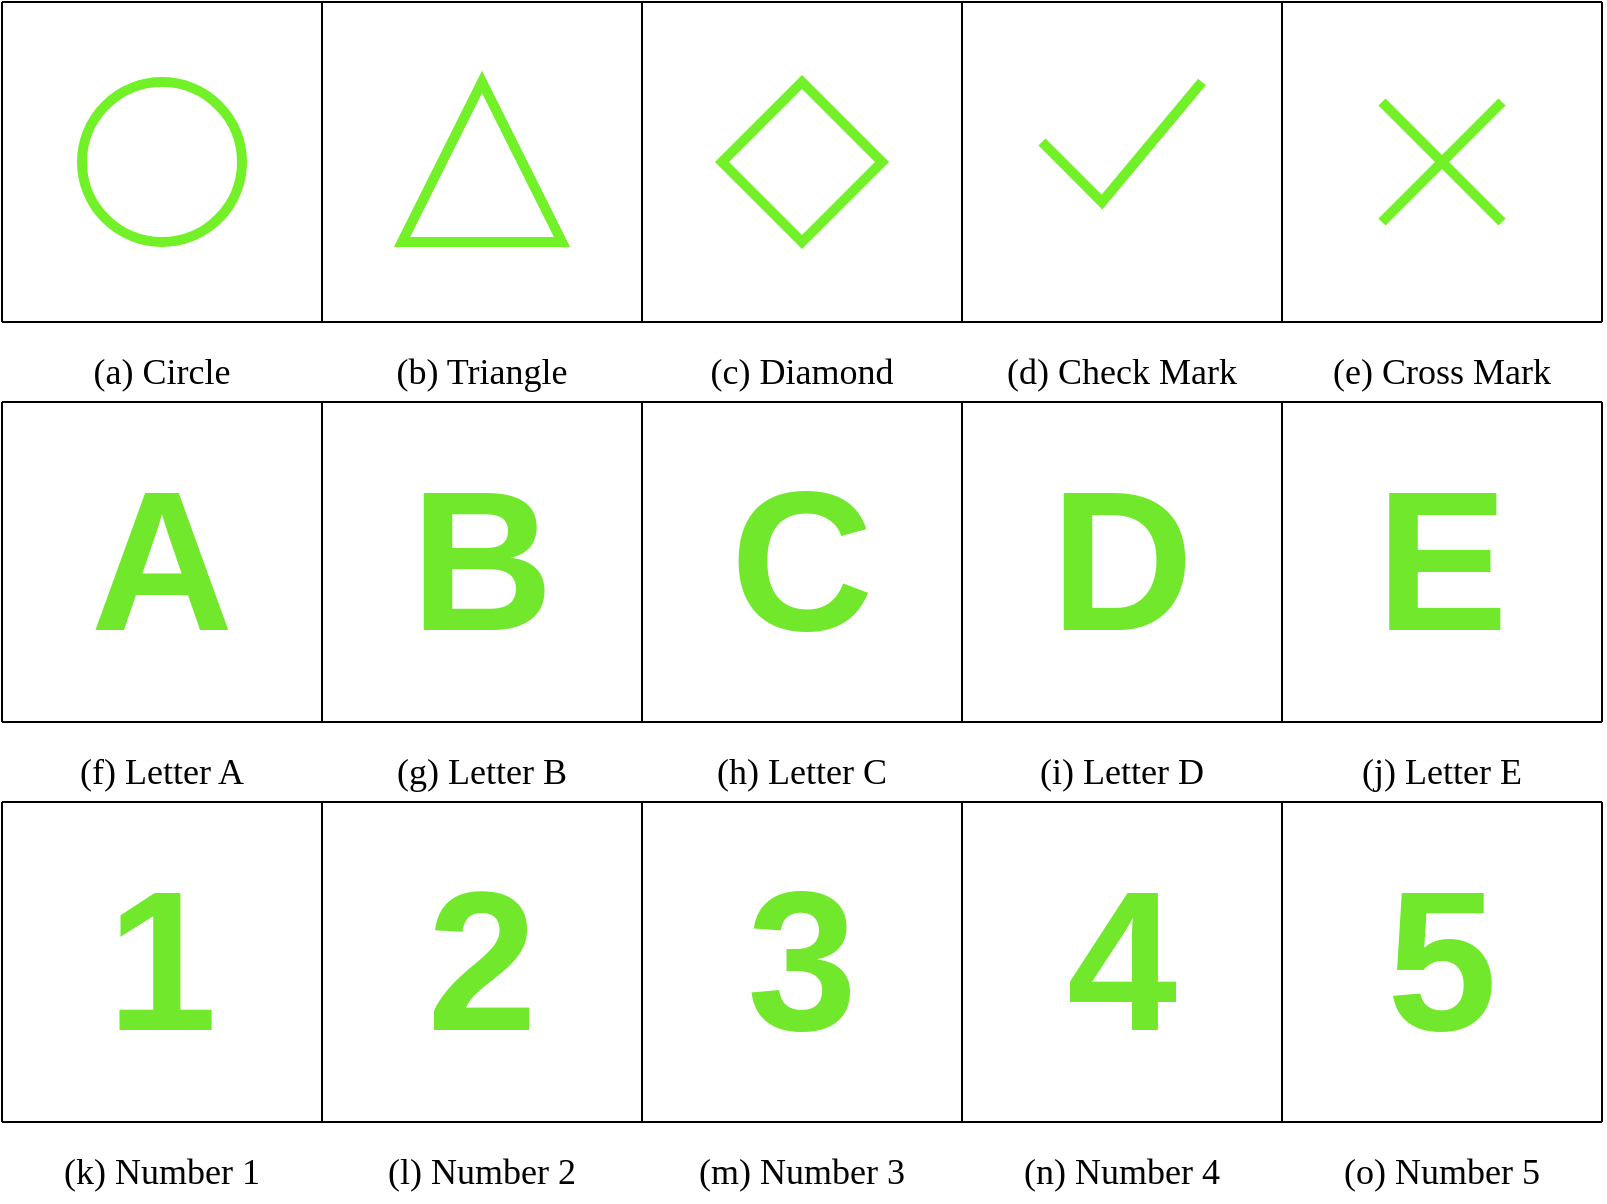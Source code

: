 <mxfile version="21.6.8" type="github">
  <diagram name="Page-1" id="e618gCeOLxRp_aL8OB4G">
    <mxGraphModel dx="794" dy="734" grid="1" gridSize="10" guides="1" tooltips="1" connect="1" arrows="1" fold="1" page="1" pageScale="1" pageWidth="850" pageHeight="1100" math="0" shadow="0">
      <root>
        <mxCell id="0" />
        <mxCell id="1" parent="0" />
        <mxCell id="SP0oKvtr4Py5_CDXxaQQ-31" value="" style="group" vertex="1" connectable="0" parent="1">
          <mxGeometry x="40" y="160" width="800" height="200" as="geometry" />
        </mxCell>
        <mxCell id="zm1EASkqW4-QGlxXP3uf-1" value="" style="ellipse;whiteSpace=wrap;html=1;aspect=fixed;strokeWidth=5;fillColor=none;gradientColor=#97d077;strokeColor=#72F028;" parent="SP0oKvtr4Py5_CDXxaQQ-31" vertex="1">
          <mxGeometry x="40" y="40" width="80" height="80" as="geometry" />
        </mxCell>
        <mxCell id="zm1EASkqW4-QGlxXP3uf-3" value="" style="rhombus;whiteSpace=wrap;html=1;strokeWidth=5;strokeColor=#72F028;" parent="SP0oKvtr4Py5_CDXxaQQ-31" vertex="1">
          <mxGeometry x="360" y="40" width="80" height="80" as="geometry" />
        </mxCell>
        <mxCell id="zm1EASkqW4-QGlxXP3uf-5" value="" style="shape=mxgraph.sysml.x;strokeWidth=5;direction=south;strokeColor=#72F028;" parent="SP0oKvtr4Py5_CDXxaQQ-31" vertex="1">
          <mxGeometry x="690" y="50" width="60" height="60" as="geometry" />
        </mxCell>
        <mxCell id="zm1EASkqW4-QGlxXP3uf-6" value="" style="endArrow=none;html=1;rounded=0;" parent="SP0oKvtr4Py5_CDXxaQQ-31" edge="1">
          <mxGeometry width="50" height="50" relative="1" as="geometry">
            <mxPoint as="sourcePoint" />
            <mxPoint x="800" as="targetPoint" />
          </mxGeometry>
        </mxCell>
        <mxCell id="zm1EASkqW4-QGlxXP3uf-7" value="" style="endArrow=none;html=1;rounded=0;" parent="SP0oKvtr4Py5_CDXxaQQ-31" edge="1">
          <mxGeometry width="50" height="50" relative="1" as="geometry">
            <mxPoint y="160" as="sourcePoint" />
            <mxPoint x="800" y="160" as="targetPoint" />
          </mxGeometry>
        </mxCell>
        <mxCell id="zm1EASkqW4-QGlxXP3uf-8" value="" style="endArrow=none;html=1;rounded=0;" parent="SP0oKvtr4Py5_CDXxaQQ-31" edge="1">
          <mxGeometry width="50" height="50" relative="1" as="geometry">
            <mxPoint y="160" as="sourcePoint" />
            <mxPoint as="targetPoint" />
          </mxGeometry>
        </mxCell>
        <mxCell id="zm1EASkqW4-QGlxXP3uf-9" value="" style="endArrow=none;html=1;rounded=0;" parent="SP0oKvtr4Py5_CDXxaQQ-31" edge="1">
          <mxGeometry width="50" height="50" relative="1" as="geometry">
            <mxPoint x="160" y="160" as="sourcePoint" />
            <mxPoint x="160" as="targetPoint" />
          </mxGeometry>
        </mxCell>
        <mxCell id="zm1EASkqW4-QGlxXP3uf-10" value="" style="endArrow=none;html=1;rounded=0;" parent="SP0oKvtr4Py5_CDXxaQQ-31" edge="1">
          <mxGeometry width="50" height="50" relative="1" as="geometry">
            <mxPoint x="320" y="160" as="sourcePoint" />
            <mxPoint x="320" as="targetPoint" />
          </mxGeometry>
        </mxCell>
        <mxCell id="zm1EASkqW4-QGlxXP3uf-11" value="" style="endArrow=none;html=1;rounded=0;" parent="SP0oKvtr4Py5_CDXxaQQ-31" edge="1">
          <mxGeometry width="50" height="50" relative="1" as="geometry">
            <mxPoint x="480" y="160" as="sourcePoint" />
            <mxPoint x="480" as="targetPoint" />
          </mxGeometry>
        </mxCell>
        <mxCell id="zm1EASkqW4-QGlxXP3uf-12" value="" style="endArrow=none;html=1;rounded=0;" parent="SP0oKvtr4Py5_CDXxaQQ-31" edge="1">
          <mxGeometry width="50" height="50" relative="1" as="geometry">
            <mxPoint x="640" y="160" as="sourcePoint" />
            <mxPoint x="640" as="targetPoint" />
          </mxGeometry>
        </mxCell>
        <mxCell id="zm1EASkqW4-QGlxXP3uf-13" value="" style="endArrow=none;html=1;rounded=0;" parent="SP0oKvtr4Py5_CDXxaQQ-31" edge="1">
          <mxGeometry width="50" height="50" relative="1" as="geometry">
            <mxPoint x="800" y="160" as="sourcePoint" />
            <mxPoint x="800" as="targetPoint" />
          </mxGeometry>
        </mxCell>
        <mxCell id="zm1EASkqW4-QGlxXP3uf-14" value="" style="triangle;whiteSpace=wrap;html=1;rotation=-90;strokeWidth=5;gradientColor=default;fillColor=none;strokeColor=#72F028;" parent="SP0oKvtr4Py5_CDXxaQQ-31" vertex="1">
          <mxGeometry x="200" y="40" width="80" height="80" as="geometry" />
        </mxCell>
        <mxCell id="zm1EASkqW4-QGlxXP3uf-15" value="&lt;font style=&quot;font-size: 18px; font-weight: normal;&quot; face=&quot;Times New Roman&quot;&gt;(a) Circle&lt;/font&gt;" style="text;strokeColor=none;align=center;fillColor=none;html=1;verticalAlign=middle;whiteSpace=wrap;rounded=0;fontStyle=1" parent="SP0oKvtr4Py5_CDXxaQQ-31" vertex="1">
          <mxGeometry y="170" width="160" height="30" as="geometry" />
        </mxCell>
        <mxCell id="zm1EASkqW4-QGlxXP3uf-17" value="&lt;font style=&quot;font-size: 18px;&quot; face=&quot;Times New Roman&quot;&gt;(b) Triangle&lt;/font&gt;" style="text;strokeColor=none;align=center;fillColor=none;html=1;verticalAlign=middle;whiteSpace=wrap;rounded=0;" parent="SP0oKvtr4Py5_CDXxaQQ-31" vertex="1">
          <mxGeometry x="160" y="170" width="160" height="30" as="geometry" />
        </mxCell>
        <mxCell id="zm1EASkqW4-QGlxXP3uf-18" value="&lt;font style=&quot;font-size: 18px;&quot; face=&quot;Times New Roman&quot;&gt;(c) Diamond&lt;/font&gt;" style="text;strokeColor=none;align=center;fillColor=none;html=1;verticalAlign=middle;whiteSpace=wrap;rounded=0;" parent="SP0oKvtr4Py5_CDXxaQQ-31" vertex="1">
          <mxGeometry x="320" y="170" width="160" height="30" as="geometry" />
        </mxCell>
        <mxCell id="zm1EASkqW4-QGlxXP3uf-19" value="&lt;font style=&quot;font-size: 18px;&quot; face=&quot;Times New Roman&quot;&gt;(d) Check Mark&lt;/font&gt;" style="text;strokeColor=none;align=center;fillColor=none;html=1;verticalAlign=middle;whiteSpace=wrap;rounded=0;" parent="SP0oKvtr4Py5_CDXxaQQ-31" vertex="1">
          <mxGeometry x="480" y="170" width="160" height="30" as="geometry" />
        </mxCell>
        <mxCell id="zm1EASkqW4-QGlxXP3uf-20" value="&lt;font style=&quot;font-size: 18px;&quot; face=&quot;Times New Roman&quot;&gt;(e) Cross Mark&lt;/font&gt;" style="text;strokeColor=none;align=center;fillColor=none;html=1;verticalAlign=middle;whiteSpace=wrap;rounded=0;" parent="SP0oKvtr4Py5_CDXxaQQ-31" vertex="1">
          <mxGeometry x="640" y="170" width="160" height="30" as="geometry" />
        </mxCell>
        <mxCell id="zm1EASkqW4-QGlxXP3uf-28" value="" style="endArrow=none;html=1;rounded=0;strokeWidth=5;strokeColor=#72F028;" parent="SP0oKvtr4Py5_CDXxaQQ-31" edge="1">
          <mxGeometry width="50" height="50" relative="1" as="geometry">
            <mxPoint x="600" y="40" as="sourcePoint" />
            <mxPoint x="520" y="70" as="targetPoint" />
            <Array as="points">
              <mxPoint x="550" y="100" />
            </Array>
          </mxGeometry>
        </mxCell>
        <mxCell id="SP0oKvtr4Py5_CDXxaQQ-32" value="" style="group" vertex="1" connectable="0" parent="1">
          <mxGeometry x="40" y="360" width="800" height="400" as="geometry" />
        </mxCell>
        <mxCell id="SP0oKvtr4Py5_CDXxaQQ-36" value="" style="endArrow=none;html=1;rounded=0;" edge="1" parent="SP0oKvtr4Py5_CDXxaQQ-32">
          <mxGeometry width="50" height="50" relative="1" as="geometry">
            <mxPoint as="sourcePoint" />
            <mxPoint x="800" as="targetPoint" />
          </mxGeometry>
        </mxCell>
        <mxCell id="SP0oKvtr4Py5_CDXxaQQ-37" value="" style="endArrow=none;html=1;rounded=0;" edge="1" parent="SP0oKvtr4Py5_CDXxaQQ-32">
          <mxGeometry width="50" height="50" relative="1" as="geometry">
            <mxPoint y="160" as="sourcePoint" />
            <mxPoint x="800" y="160" as="targetPoint" />
          </mxGeometry>
        </mxCell>
        <mxCell id="SP0oKvtr4Py5_CDXxaQQ-38" value="" style="endArrow=none;html=1;rounded=0;" edge="1" parent="SP0oKvtr4Py5_CDXxaQQ-32">
          <mxGeometry width="50" height="50" relative="1" as="geometry">
            <mxPoint y="160" as="sourcePoint" />
            <mxPoint as="targetPoint" />
          </mxGeometry>
        </mxCell>
        <mxCell id="SP0oKvtr4Py5_CDXxaQQ-39" value="" style="endArrow=none;html=1;rounded=0;" edge="1" parent="SP0oKvtr4Py5_CDXxaQQ-32">
          <mxGeometry width="50" height="50" relative="1" as="geometry">
            <mxPoint x="160" y="160" as="sourcePoint" />
            <mxPoint x="160" as="targetPoint" />
          </mxGeometry>
        </mxCell>
        <mxCell id="SP0oKvtr4Py5_CDXxaQQ-40" value="" style="endArrow=none;html=1;rounded=0;" edge="1" parent="SP0oKvtr4Py5_CDXxaQQ-32">
          <mxGeometry width="50" height="50" relative="1" as="geometry">
            <mxPoint x="320" y="160" as="sourcePoint" />
            <mxPoint x="320" as="targetPoint" />
          </mxGeometry>
        </mxCell>
        <mxCell id="SP0oKvtr4Py5_CDXxaQQ-41" value="" style="endArrow=none;html=1;rounded=0;" edge="1" parent="SP0oKvtr4Py5_CDXxaQQ-32">
          <mxGeometry width="50" height="50" relative="1" as="geometry">
            <mxPoint x="480" y="160" as="sourcePoint" />
            <mxPoint x="480" as="targetPoint" />
          </mxGeometry>
        </mxCell>
        <mxCell id="SP0oKvtr4Py5_CDXxaQQ-42" value="" style="endArrow=none;html=1;rounded=0;" edge="1" parent="SP0oKvtr4Py5_CDXxaQQ-32">
          <mxGeometry width="50" height="50" relative="1" as="geometry">
            <mxPoint x="640" y="160" as="sourcePoint" />
            <mxPoint x="640" as="targetPoint" />
          </mxGeometry>
        </mxCell>
        <mxCell id="SP0oKvtr4Py5_CDXxaQQ-43" value="" style="endArrow=none;html=1;rounded=0;" edge="1" parent="SP0oKvtr4Py5_CDXxaQQ-32">
          <mxGeometry width="50" height="50" relative="1" as="geometry">
            <mxPoint x="800" y="160" as="sourcePoint" />
            <mxPoint x="800" as="targetPoint" />
          </mxGeometry>
        </mxCell>
        <mxCell id="SP0oKvtr4Py5_CDXxaQQ-45" value="&lt;font style=&quot;font-size: 18px; font-weight: normal;&quot; face=&quot;Times New Roman&quot;&gt;(f) Letter A&lt;/font&gt;" style="text;strokeColor=none;align=center;fillColor=none;html=1;verticalAlign=middle;whiteSpace=wrap;rounded=0;fontStyle=1" vertex="1" parent="SP0oKvtr4Py5_CDXxaQQ-32">
          <mxGeometry y="170" width="160" height="30" as="geometry" />
        </mxCell>
        <mxCell id="SP0oKvtr4Py5_CDXxaQQ-46" value="&lt;font style=&quot;font-size: 18px;&quot; face=&quot;Times New Roman&quot;&gt;(g) Letter B&lt;/font&gt;" style="text;strokeColor=none;align=center;fillColor=none;html=1;verticalAlign=middle;whiteSpace=wrap;rounded=0;" vertex="1" parent="SP0oKvtr4Py5_CDXxaQQ-32">
          <mxGeometry x="160" y="170" width="160" height="30" as="geometry" />
        </mxCell>
        <mxCell id="SP0oKvtr4Py5_CDXxaQQ-47" value="&lt;font style=&quot;font-size: 18px;&quot; face=&quot;Times New Roman&quot;&gt;(h) Letter C&lt;/font&gt;" style="text;strokeColor=none;align=center;fillColor=none;html=1;verticalAlign=middle;whiteSpace=wrap;rounded=0;" vertex="1" parent="SP0oKvtr4Py5_CDXxaQQ-32">
          <mxGeometry x="320" y="170" width="160" height="30" as="geometry" />
        </mxCell>
        <mxCell id="SP0oKvtr4Py5_CDXxaQQ-48" value="&lt;font style=&quot;font-size: 18px;&quot; face=&quot;Times New Roman&quot;&gt;(i) Letter D&lt;/font&gt;" style="text;strokeColor=none;align=center;fillColor=none;html=1;verticalAlign=middle;whiteSpace=wrap;rounded=0;" vertex="1" parent="SP0oKvtr4Py5_CDXxaQQ-32">
          <mxGeometry x="480" y="170" width="160" height="30" as="geometry" />
        </mxCell>
        <mxCell id="SP0oKvtr4Py5_CDXxaQQ-49" value="&lt;font style=&quot;font-size: 18px;&quot; face=&quot;Times New Roman&quot;&gt;(j) Letter E&lt;/font&gt;" style="text;strokeColor=none;align=center;fillColor=none;html=1;verticalAlign=middle;whiteSpace=wrap;rounded=0;" vertex="1" parent="SP0oKvtr4Py5_CDXxaQQ-32">
          <mxGeometry x="640" y="170" width="160" height="30" as="geometry" />
        </mxCell>
        <mxCell id="SP0oKvtr4Py5_CDXxaQQ-51" value="" style="group" vertex="1" connectable="0" parent="SP0oKvtr4Py5_CDXxaQQ-32">
          <mxGeometry y="200" width="800" height="200" as="geometry" />
        </mxCell>
        <mxCell id="SP0oKvtr4Py5_CDXxaQQ-55" value="" style="endArrow=none;html=1;rounded=0;" edge="1" parent="SP0oKvtr4Py5_CDXxaQQ-51">
          <mxGeometry width="50" height="50" relative="1" as="geometry">
            <mxPoint as="sourcePoint" />
            <mxPoint x="800" as="targetPoint" />
          </mxGeometry>
        </mxCell>
        <mxCell id="SP0oKvtr4Py5_CDXxaQQ-56" value="" style="endArrow=none;html=1;rounded=0;" edge="1" parent="SP0oKvtr4Py5_CDXxaQQ-51">
          <mxGeometry width="50" height="50" relative="1" as="geometry">
            <mxPoint y="160" as="sourcePoint" />
            <mxPoint x="800" y="160" as="targetPoint" />
          </mxGeometry>
        </mxCell>
        <mxCell id="SP0oKvtr4Py5_CDXxaQQ-57" value="" style="endArrow=none;html=1;rounded=0;" edge="1" parent="SP0oKvtr4Py5_CDXxaQQ-51">
          <mxGeometry width="50" height="50" relative="1" as="geometry">
            <mxPoint y="160" as="sourcePoint" />
            <mxPoint as="targetPoint" />
          </mxGeometry>
        </mxCell>
        <mxCell id="SP0oKvtr4Py5_CDXxaQQ-58" value="" style="endArrow=none;html=1;rounded=0;" edge="1" parent="SP0oKvtr4Py5_CDXxaQQ-51">
          <mxGeometry width="50" height="50" relative="1" as="geometry">
            <mxPoint x="160" y="160" as="sourcePoint" />
            <mxPoint x="160" as="targetPoint" />
          </mxGeometry>
        </mxCell>
        <mxCell id="SP0oKvtr4Py5_CDXxaQQ-59" value="" style="endArrow=none;html=1;rounded=0;" edge="1" parent="SP0oKvtr4Py5_CDXxaQQ-51">
          <mxGeometry width="50" height="50" relative="1" as="geometry">
            <mxPoint x="320" y="160" as="sourcePoint" />
            <mxPoint x="320" as="targetPoint" />
          </mxGeometry>
        </mxCell>
        <mxCell id="SP0oKvtr4Py5_CDXxaQQ-60" value="" style="endArrow=none;html=1;rounded=0;" edge="1" parent="SP0oKvtr4Py5_CDXxaQQ-51">
          <mxGeometry width="50" height="50" relative="1" as="geometry">
            <mxPoint x="480" y="160" as="sourcePoint" />
            <mxPoint x="480" as="targetPoint" />
          </mxGeometry>
        </mxCell>
        <mxCell id="SP0oKvtr4Py5_CDXxaQQ-61" value="" style="endArrow=none;html=1;rounded=0;" edge="1" parent="SP0oKvtr4Py5_CDXxaQQ-51">
          <mxGeometry width="50" height="50" relative="1" as="geometry">
            <mxPoint x="640" y="160" as="sourcePoint" />
            <mxPoint x="640" as="targetPoint" />
          </mxGeometry>
        </mxCell>
        <mxCell id="SP0oKvtr4Py5_CDXxaQQ-62" value="" style="endArrow=none;html=1;rounded=0;" edge="1" parent="SP0oKvtr4Py5_CDXxaQQ-51">
          <mxGeometry width="50" height="50" relative="1" as="geometry">
            <mxPoint x="800" y="160" as="sourcePoint" />
            <mxPoint x="800" as="targetPoint" />
          </mxGeometry>
        </mxCell>
        <mxCell id="SP0oKvtr4Py5_CDXxaQQ-64" value="&lt;font style=&quot;font-size: 18px; font-weight: normal;&quot; face=&quot;Times New Roman&quot;&gt;(k) Number 1&lt;/font&gt;" style="text;strokeColor=none;align=center;fillColor=none;html=1;verticalAlign=middle;whiteSpace=wrap;rounded=0;fontStyle=1" vertex="1" parent="SP0oKvtr4Py5_CDXxaQQ-51">
          <mxGeometry y="170" width="160" height="30" as="geometry" />
        </mxCell>
        <mxCell id="SP0oKvtr4Py5_CDXxaQQ-65" value="&lt;font style=&quot;font-size: 18px;&quot; face=&quot;Times New Roman&quot;&gt;(l) Number 2&lt;/font&gt;" style="text;strokeColor=none;align=center;fillColor=none;html=1;verticalAlign=middle;whiteSpace=wrap;rounded=0;" vertex="1" parent="SP0oKvtr4Py5_CDXxaQQ-51">
          <mxGeometry x="160" y="170" width="160" height="30" as="geometry" />
        </mxCell>
        <mxCell id="SP0oKvtr4Py5_CDXxaQQ-66" value="&lt;font style=&quot;font-size: 18px;&quot; face=&quot;Times New Roman&quot;&gt;(m) Number 3&lt;/font&gt;" style="text;strokeColor=none;align=center;fillColor=none;html=1;verticalAlign=middle;whiteSpace=wrap;rounded=0;" vertex="1" parent="SP0oKvtr4Py5_CDXxaQQ-51">
          <mxGeometry x="320" y="170" width="160" height="30" as="geometry" />
        </mxCell>
        <mxCell id="SP0oKvtr4Py5_CDXxaQQ-67" value="&lt;font style=&quot;font-size: 18px;&quot; face=&quot;Times New Roman&quot;&gt;(n) Number 4&lt;/font&gt;" style="text;strokeColor=none;align=center;fillColor=none;html=1;verticalAlign=middle;whiteSpace=wrap;rounded=0;" vertex="1" parent="SP0oKvtr4Py5_CDXxaQQ-51">
          <mxGeometry x="480" y="170" width="160" height="30" as="geometry" />
        </mxCell>
        <mxCell id="SP0oKvtr4Py5_CDXxaQQ-68" value="&lt;font style=&quot;font-size: 18px;&quot; face=&quot;Times New Roman&quot;&gt;(o) Number 5&lt;/font&gt;" style="text;strokeColor=none;align=center;fillColor=none;html=1;verticalAlign=middle;whiteSpace=wrap;rounded=0;" vertex="1" parent="SP0oKvtr4Py5_CDXxaQQ-51">
          <mxGeometry x="640" y="170" width="160" height="30" as="geometry" />
        </mxCell>
        <mxCell id="SP0oKvtr4Py5_CDXxaQQ-107" value="&lt;b&gt;&lt;font style=&quot;&quot;&gt;&lt;font color=&quot;#71e82c&quot;&gt;&lt;span style=&quot;font-size: 99px;&quot;&gt;1&lt;/span&gt;&lt;/font&gt;&lt;br&gt;&lt;/font&gt;&lt;/b&gt;" style="text;strokeColor=none;align=center;fillColor=none;html=1;verticalAlign=middle;whiteSpace=wrap;rounded=0;" vertex="1" parent="SP0oKvtr4Py5_CDXxaQQ-51">
          <mxGeometry x="40" y="40" width="80" height="80" as="geometry" />
        </mxCell>
        <mxCell id="SP0oKvtr4Py5_CDXxaQQ-108" value="&lt;b&gt;&lt;font style=&quot;&quot;&gt;&lt;font color=&quot;#71e82c&quot;&gt;&lt;span style=&quot;font-size: 99px;&quot;&gt;2&lt;/span&gt;&lt;/font&gt;&lt;br&gt;&lt;/font&gt;&lt;/b&gt;" style="text;strokeColor=none;align=center;fillColor=none;html=1;verticalAlign=middle;whiteSpace=wrap;rounded=0;" vertex="1" parent="SP0oKvtr4Py5_CDXxaQQ-51">
          <mxGeometry x="200" y="40" width="80" height="80" as="geometry" />
        </mxCell>
        <mxCell id="SP0oKvtr4Py5_CDXxaQQ-109" value="&lt;b&gt;&lt;font style=&quot;&quot;&gt;&lt;font color=&quot;#71e82c&quot;&gt;&lt;span style=&quot;font-size: 99px;&quot;&gt;3&lt;/span&gt;&lt;/font&gt;&lt;br&gt;&lt;/font&gt;&lt;/b&gt;" style="text;strokeColor=none;align=center;fillColor=none;html=1;verticalAlign=middle;whiteSpace=wrap;rounded=0;" vertex="1" parent="SP0oKvtr4Py5_CDXxaQQ-51">
          <mxGeometry x="360" y="40" width="80" height="80" as="geometry" />
        </mxCell>
        <mxCell id="SP0oKvtr4Py5_CDXxaQQ-110" value="&lt;b&gt;&lt;font style=&quot;&quot;&gt;&lt;font color=&quot;#71e82c&quot;&gt;&lt;span style=&quot;font-size: 99px;&quot;&gt;4&lt;/span&gt;&lt;/font&gt;&lt;br&gt;&lt;/font&gt;&lt;/b&gt;" style="text;strokeColor=none;align=center;fillColor=none;html=1;verticalAlign=middle;whiteSpace=wrap;rounded=0;" vertex="1" parent="SP0oKvtr4Py5_CDXxaQQ-51">
          <mxGeometry x="520" y="40" width="80" height="80" as="geometry" />
        </mxCell>
        <mxCell id="SP0oKvtr4Py5_CDXxaQQ-111" value="&lt;b&gt;&lt;font style=&quot;&quot;&gt;&lt;font color=&quot;#71e82c&quot;&gt;&lt;span style=&quot;font-size: 99px;&quot;&gt;5&lt;/span&gt;&lt;/font&gt;&lt;br&gt;&lt;/font&gt;&lt;/b&gt;" style="text;strokeColor=none;align=center;fillColor=none;html=1;verticalAlign=middle;whiteSpace=wrap;rounded=0;" vertex="1" parent="SP0oKvtr4Py5_CDXxaQQ-51">
          <mxGeometry x="680" y="40" width="80" height="80" as="geometry" />
        </mxCell>
        <mxCell id="SP0oKvtr4Py5_CDXxaQQ-70" value="&lt;b&gt;&lt;font style=&quot;&quot;&gt;&lt;font color=&quot;#71e82c&quot;&gt;&lt;span style=&quot;font-size: 99px;&quot;&gt;A&lt;/span&gt;&lt;/font&gt;&lt;br&gt;&lt;/font&gt;&lt;/b&gt;" style="text;strokeColor=none;align=center;fillColor=none;html=1;verticalAlign=middle;whiteSpace=wrap;rounded=0;" vertex="1" parent="SP0oKvtr4Py5_CDXxaQQ-32">
          <mxGeometry x="40" y="40" width="80" height="80" as="geometry" />
        </mxCell>
        <mxCell id="SP0oKvtr4Py5_CDXxaQQ-71" value="&lt;b&gt;&lt;font style=&quot;&quot;&gt;&lt;font color=&quot;#71e82c&quot;&gt;&lt;span style=&quot;font-size: 99px;&quot;&gt;B&lt;/span&gt;&lt;/font&gt;&lt;br&gt;&lt;/font&gt;&lt;/b&gt;" style="text;strokeColor=none;align=center;fillColor=none;html=1;verticalAlign=middle;whiteSpace=wrap;rounded=0;" vertex="1" parent="SP0oKvtr4Py5_CDXxaQQ-32">
          <mxGeometry x="200" y="40" width="80" height="80" as="geometry" />
        </mxCell>
        <mxCell id="SP0oKvtr4Py5_CDXxaQQ-72" value="&lt;b&gt;&lt;font style=&quot;&quot;&gt;&lt;font color=&quot;#71e82c&quot;&gt;&lt;span style=&quot;font-size: 99px;&quot;&gt;C&lt;/span&gt;&lt;/font&gt;&lt;br&gt;&lt;/font&gt;&lt;/b&gt;" style="text;strokeColor=none;align=center;fillColor=none;html=1;verticalAlign=middle;whiteSpace=wrap;rounded=0;" vertex="1" parent="SP0oKvtr4Py5_CDXxaQQ-32">
          <mxGeometry x="360" y="40" width="80" height="80" as="geometry" />
        </mxCell>
        <mxCell id="SP0oKvtr4Py5_CDXxaQQ-73" value="&lt;b&gt;&lt;font style=&quot;&quot;&gt;&lt;font color=&quot;#71e82c&quot;&gt;&lt;span style=&quot;font-size: 99px;&quot;&gt;D&lt;/span&gt;&lt;/font&gt;&lt;br&gt;&lt;/font&gt;&lt;/b&gt;" style="text;strokeColor=none;align=center;fillColor=none;html=1;verticalAlign=middle;whiteSpace=wrap;rounded=0;" vertex="1" parent="SP0oKvtr4Py5_CDXxaQQ-32">
          <mxGeometry x="520" y="40" width="80" height="80" as="geometry" />
        </mxCell>
        <mxCell id="SP0oKvtr4Py5_CDXxaQQ-106" value="&lt;b&gt;&lt;font style=&quot;&quot;&gt;&lt;font color=&quot;#71e82c&quot;&gt;&lt;span style=&quot;font-size: 99px;&quot;&gt;E&lt;/span&gt;&lt;/font&gt;&lt;br&gt;&lt;/font&gt;&lt;/b&gt;" style="text;strokeColor=none;align=center;fillColor=none;html=1;verticalAlign=middle;whiteSpace=wrap;rounded=0;" vertex="1" parent="SP0oKvtr4Py5_CDXxaQQ-32">
          <mxGeometry x="680" y="40" width="80" height="80" as="geometry" />
        </mxCell>
      </root>
    </mxGraphModel>
  </diagram>
</mxfile>
